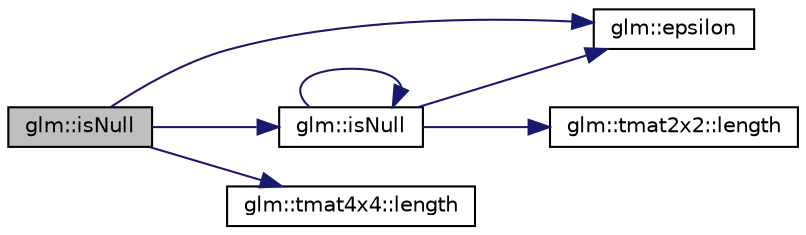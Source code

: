 digraph "glm::isNull"
{
 // LATEX_PDF_SIZE
  edge [fontname="Helvetica",fontsize="10",labelfontname="Helvetica",labelfontsize="10"];
  node [fontname="Helvetica",fontsize="10",shape=record];
  rankdir="LR";
  Node1 [label="glm::isNull",height=0.2,width=0.4,color="black", fillcolor="grey75", style="filled", fontcolor="black",tooltip=" "];
  Node1 -> Node2 [color="midnightblue",fontsize="10",style="solid",fontname="Helvetica"];
  Node2 [label="glm::epsilon",height=0.2,width=0.4,color="black", fillcolor="white", style="filled",URL="$group__gtc__constants.html#ga2a1e57fc5592b69cfae84174cbfc9429",tooltip=" "];
  Node1 -> Node3 [color="midnightblue",fontsize="10",style="solid",fontname="Helvetica"];
  Node3 [label="glm::isNull",height=0.2,width=0.4,color="black", fillcolor="white", style="filled",URL="$group__gtx__matrix__query.html#ga37e535cbeaea383b8c1247b98875cd4b",tooltip=" "];
  Node3 -> Node2 [color="midnightblue",fontsize="10",style="solid",fontname="Helvetica"];
  Node3 -> Node3 [color="midnightblue",fontsize="10",style="solid",fontname="Helvetica"];
  Node3 -> Node4 [color="midnightblue",fontsize="10",style="solid",fontname="Helvetica"];
  Node4 [label="glm::tmat2x2::length",height=0.2,width=0.4,color="black", fillcolor="white", style="filled",URL="$structglm_1_1tmat2x2.html#ace332602fd29965128159cc5cae051c3",tooltip=" "];
  Node1 -> Node5 [color="midnightblue",fontsize="10",style="solid",fontname="Helvetica"];
  Node5 [label="glm::tmat4x4::length",height=0.2,width=0.4,color="black", fillcolor="white", style="filled",URL="$structglm_1_1tmat4x4.html#aaa9ea3c2a377939018c48646b3768311",tooltip=" "];
}
